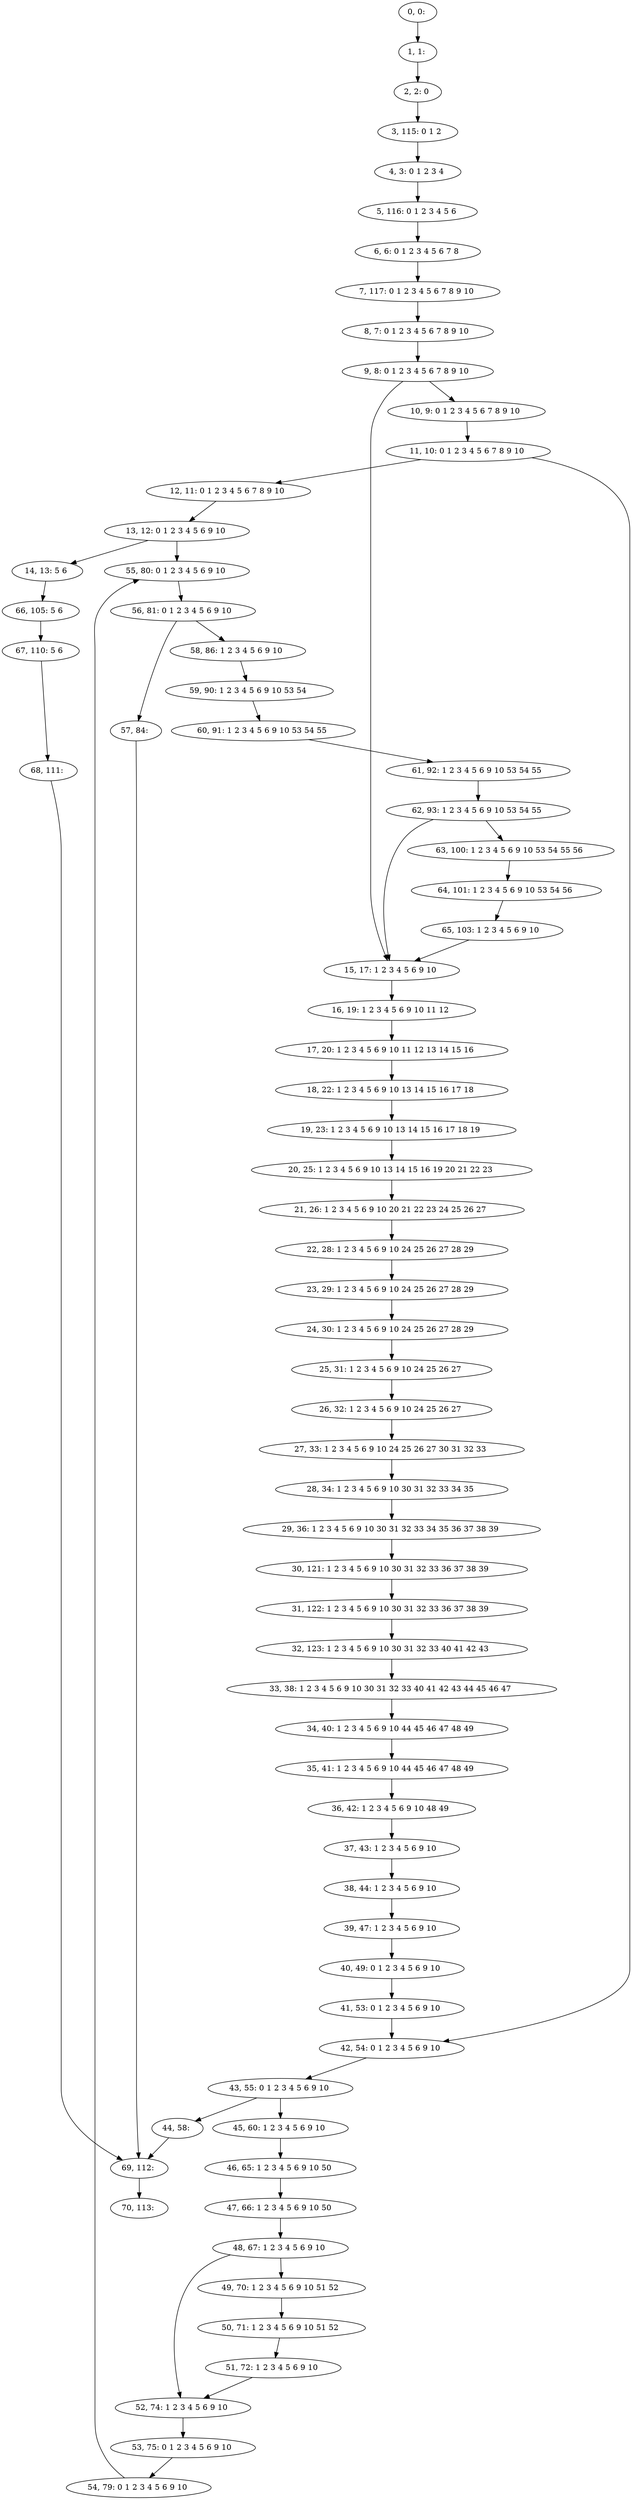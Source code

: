 digraph G {
0[label="0, 0: "];
1[label="1, 1: "];
2[label="2, 2: 0 "];
3[label="3, 115: 0 1 2 "];
4[label="4, 3: 0 1 2 3 4 "];
5[label="5, 116: 0 1 2 3 4 5 6 "];
6[label="6, 6: 0 1 2 3 4 5 6 7 8 "];
7[label="7, 117: 0 1 2 3 4 5 6 7 8 9 10 "];
8[label="8, 7: 0 1 2 3 4 5 6 7 8 9 10 "];
9[label="9, 8: 0 1 2 3 4 5 6 7 8 9 10 "];
10[label="10, 9: 0 1 2 3 4 5 6 7 8 9 10 "];
11[label="11, 10: 0 1 2 3 4 5 6 7 8 9 10 "];
12[label="12, 11: 0 1 2 3 4 5 6 7 8 9 10 "];
13[label="13, 12: 0 1 2 3 4 5 6 9 10 "];
14[label="14, 13: 5 6 "];
15[label="15, 17: 1 2 3 4 5 6 9 10 "];
16[label="16, 19: 1 2 3 4 5 6 9 10 11 12 "];
17[label="17, 20: 1 2 3 4 5 6 9 10 11 12 13 14 15 16 "];
18[label="18, 22: 1 2 3 4 5 6 9 10 13 14 15 16 17 18 "];
19[label="19, 23: 1 2 3 4 5 6 9 10 13 14 15 16 17 18 19 "];
20[label="20, 25: 1 2 3 4 5 6 9 10 13 14 15 16 19 20 21 22 23 "];
21[label="21, 26: 1 2 3 4 5 6 9 10 20 21 22 23 24 25 26 27 "];
22[label="22, 28: 1 2 3 4 5 6 9 10 24 25 26 27 28 29 "];
23[label="23, 29: 1 2 3 4 5 6 9 10 24 25 26 27 28 29 "];
24[label="24, 30: 1 2 3 4 5 6 9 10 24 25 26 27 28 29 "];
25[label="25, 31: 1 2 3 4 5 6 9 10 24 25 26 27 "];
26[label="26, 32: 1 2 3 4 5 6 9 10 24 25 26 27 "];
27[label="27, 33: 1 2 3 4 5 6 9 10 24 25 26 27 30 31 32 33 "];
28[label="28, 34: 1 2 3 4 5 6 9 10 30 31 32 33 34 35 "];
29[label="29, 36: 1 2 3 4 5 6 9 10 30 31 32 33 34 35 36 37 38 39 "];
30[label="30, 121: 1 2 3 4 5 6 9 10 30 31 32 33 36 37 38 39 "];
31[label="31, 122: 1 2 3 4 5 6 9 10 30 31 32 33 36 37 38 39 "];
32[label="32, 123: 1 2 3 4 5 6 9 10 30 31 32 33 40 41 42 43 "];
33[label="33, 38: 1 2 3 4 5 6 9 10 30 31 32 33 40 41 42 43 44 45 46 47 "];
34[label="34, 40: 1 2 3 4 5 6 9 10 44 45 46 47 48 49 "];
35[label="35, 41: 1 2 3 4 5 6 9 10 44 45 46 47 48 49 "];
36[label="36, 42: 1 2 3 4 5 6 9 10 48 49 "];
37[label="37, 43: 1 2 3 4 5 6 9 10 "];
38[label="38, 44: 1 2 3 4 5 6 9 10 "];
39[label="39, 47: 1 2 3 4 5 6 9 10 "];
40[label="40, 49: 0 1 2 3 4 5 6 9 10 "];
41[label="41, 53: 0 1 2 3 4 5 6 9 10 "];
42[label="42, 54: 0 1 2 3 4 5 6 9 10 "];
43[label="43, 55: 0 1 2 3 4 5 6 9 10 "];
44[label="44, 58: "];
45[label="45, 60: 1 2 3 4 5 6 9 10 "];
46[label="46, 65: 1 2 3 4 5 6 9 10 50 "];
47[label="47, 66: 1 2 3 4 5 6 9 10 50 "];
48[label="48, 67: 1 2 3 4 5 6 9 10 "];
49[label="49, 70: 1 2 3 4 5 6 9 10 51 52 "];
50[label="50, 71: 1 2 3 4 5 6 9 10 51 52 "];
51[label="51, 72: 1 2 3 4 5 6 9 10 "];
52[label="52, 74: 1 2 3 4 5 6 9 10 "];
53[label="53, 75: 0 1 2 3 4 5 6 9 10 "];
54[label="54, 79: 0 1 2 3 4 5 6 9 10 "];
55[label="55, 80: 0 1 2 3 4 5 6 9 10 "];
56[label="56, 81: 0 1 2 3 4 5 6 9 10 "];
57[label="57, 84: "];
58[label="58, 86: 1 2 3 4 5 6 9 10 "];
59[label="59, 90: 1 2 3 4 5 6 9 10 53 54 "];
60[label="60, 91: 1 2 3 4 5 6 9 10 53 54 55 "];
61[label="61, 92: 1 2 3 4 5 6 9 10 53 54 55 "];
62[label="62, 93: 1 2 3 4 5 6 9 10 53 54 55 "];
63[label="63, 100: 1 2 3 4 5 6 9 10 53 54 55 56 "];
64[label="64, 101: 1 2 3 4 5 6 9 10 53 54 56 "];
65[label="65, 103: 1 2 3 4 5 6 9 10 "];
66[label="66, 105: 5 6 "];
67[label="67, 110: 5 6 "];
68[label="68, 111: "];
69[label="69, 112: "];
70[label="70, 113: "];
0->1 ;
1->2 ;
2->3 ;
3->4 ;
4->5 ;
5->6 ;
6->7 ;
7->8 ;
8->9 ;
9->10 ;
9->15 ;
10->11 ;
11->12 ;
11->42 ;
12->13 ;
13->14 ;
13->55 ;
14->66 ;
15->16 ;
16->17 ;
17->18 ;
18->19 ;
19->20 ;
20->21 ;
21->22 ;
22->23 ;
23->24 ;
24->25 ;
25->26 ;
26->27 ;
27->28 ;
28->29 ;
29->30 ;
30->31 ;
31->32 ;
32->33 ;
33->34 ;
34->35 ;
35->36 ;
36->37 ;
37->38 ;
38->39 ;
39->40 ;
40->41 ;
41->42 ;
42->43 ;
43->44 ;
43->45 ;
44->69 ;
45->46 ;
46->47 ;
47->48 ;
48->49 ;
48->52 ;
49->50 ;
50->51 ;
51->52 ;
52->53 ;
53->54 ;
54->55 ;
55->56 ;
56->57 ;
56->58 ;
57->69 ;
58->59 ;
59->60 ;
60->61 ;
61->62 ;
62->63 ;
62->15 ;
63->64 ;
64->65 ;
65->15 ;
66->67 ;
67->68 ;
68->69 ;
69->70 ;
}
